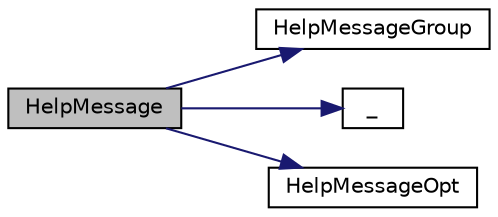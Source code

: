 digraph "HelpMessage"
{
  edge [fontname="Helvetica",fontsize="10",labelfontname="Helvetica",labelfontsize="10"];
  node [fontname="Helvetica",fontsize="10",shape=record];
  rankdir="LR";
  Node9 [label="HelpMessage",height=0.2,width=0.4,color="black", fillcolor="grey75", style="filled", fontcolor="black"];
  Node9 -> Node10 [color="midnightblue",fontsize="10",style="solid",fontname="Helvetica"];
  Node10 [label="HelpMessageGroup",height=0.2,width=0.4,color="black", fillcolor="white", style="filled",URL="$util_8cpp.html#aae6ceac1cd94a0e700783c733e60e970",tooltip="Format a string to be used as group of options in help messages. "];
  Node9 -> Node11 [color="midnightblue",fontsize="10",style="solid",fontname="Helvetica"];
  Node11 [label="_",height=0.2,width=0.4,color="black", fillcolor="white", style="filled",URL="$ui__interface_8h.html#aad133bb6103b53cebf03fd01e2f11ba1",tooltip="Translation function: Call Translate signal on UI interface, which returns a boost::optional result..."];
  Node9 -> Node12 [color="midnightblue",fontsize="10",style="solid",fontname="Helvetica"];
  Node12 [label="HelpMessageOpt",height=0.2,width=0.4,color="black", fillcolor="white", style="filled",URL="$util_8cpp.html#aec85bcd561766ad0362a8fc5cd4a8542",tooltip="Format a string to be used as option description in help messages. "];
}
